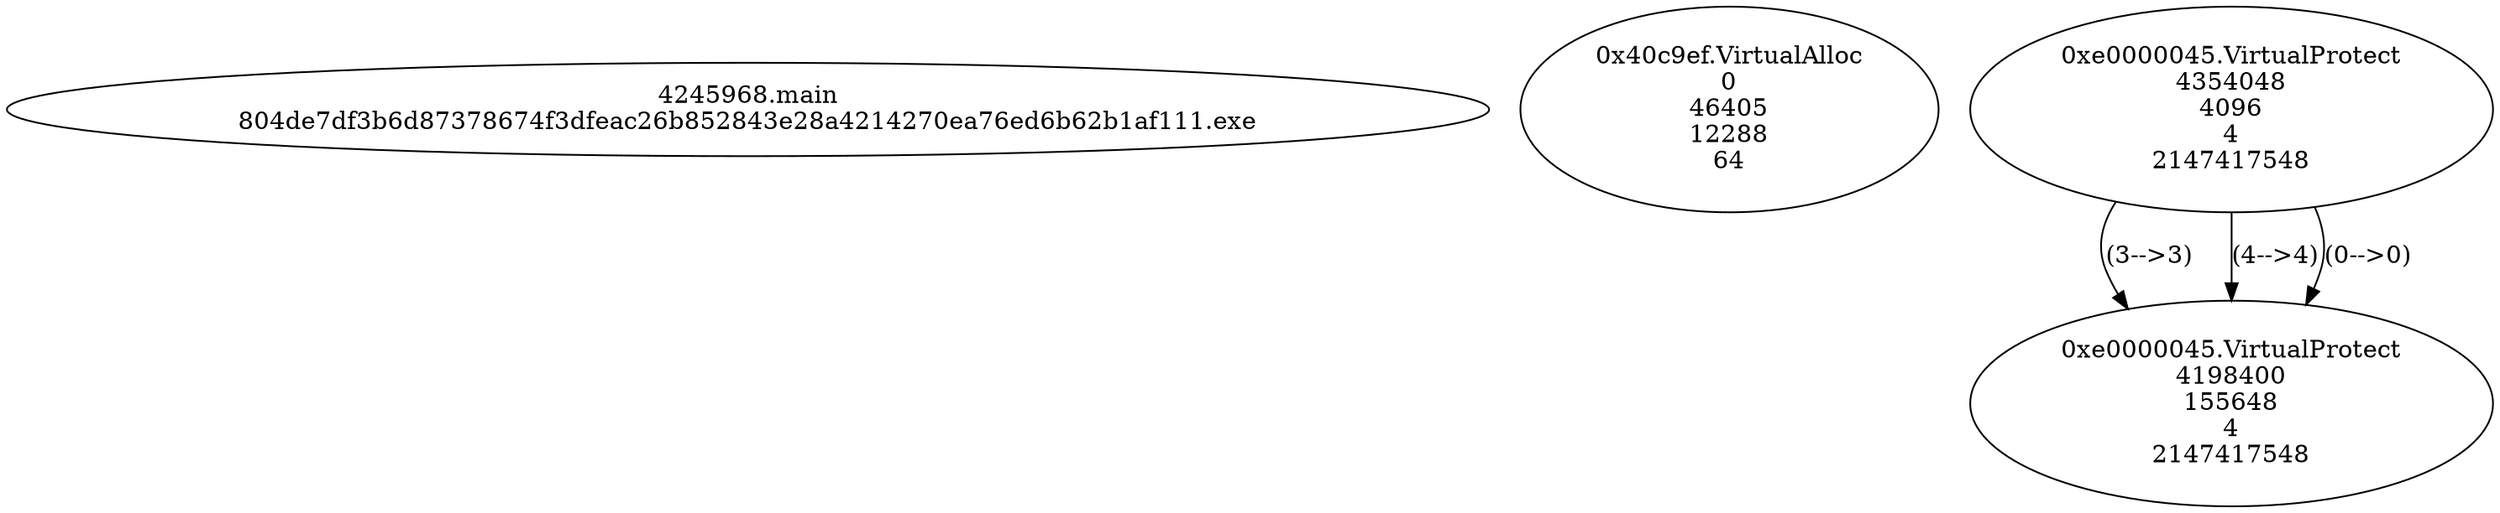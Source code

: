 // Global SCDG with merge call
digraph {
	0 [label="4245968.main
804de7df3b6d87378674f3dfeac26b852843e28a4214270ea76ed6b62b1af111.exe"]
	1 [label="0x40c9ef.VirtualAlloc
0
46405
12288
64"]
	2 [label="0xe0000045.VirtualProtect
4354048
4096
4
2147417548"]
	3 [label="0xe0000045.VirtualProtect
4198400
155648
4
2147417548"]
	2 -> 3 [label="(3-->3)"]
	2 -> 3 [label="(4-->4)"]
	2 -> 3 [label="(0-->0)"]
}
